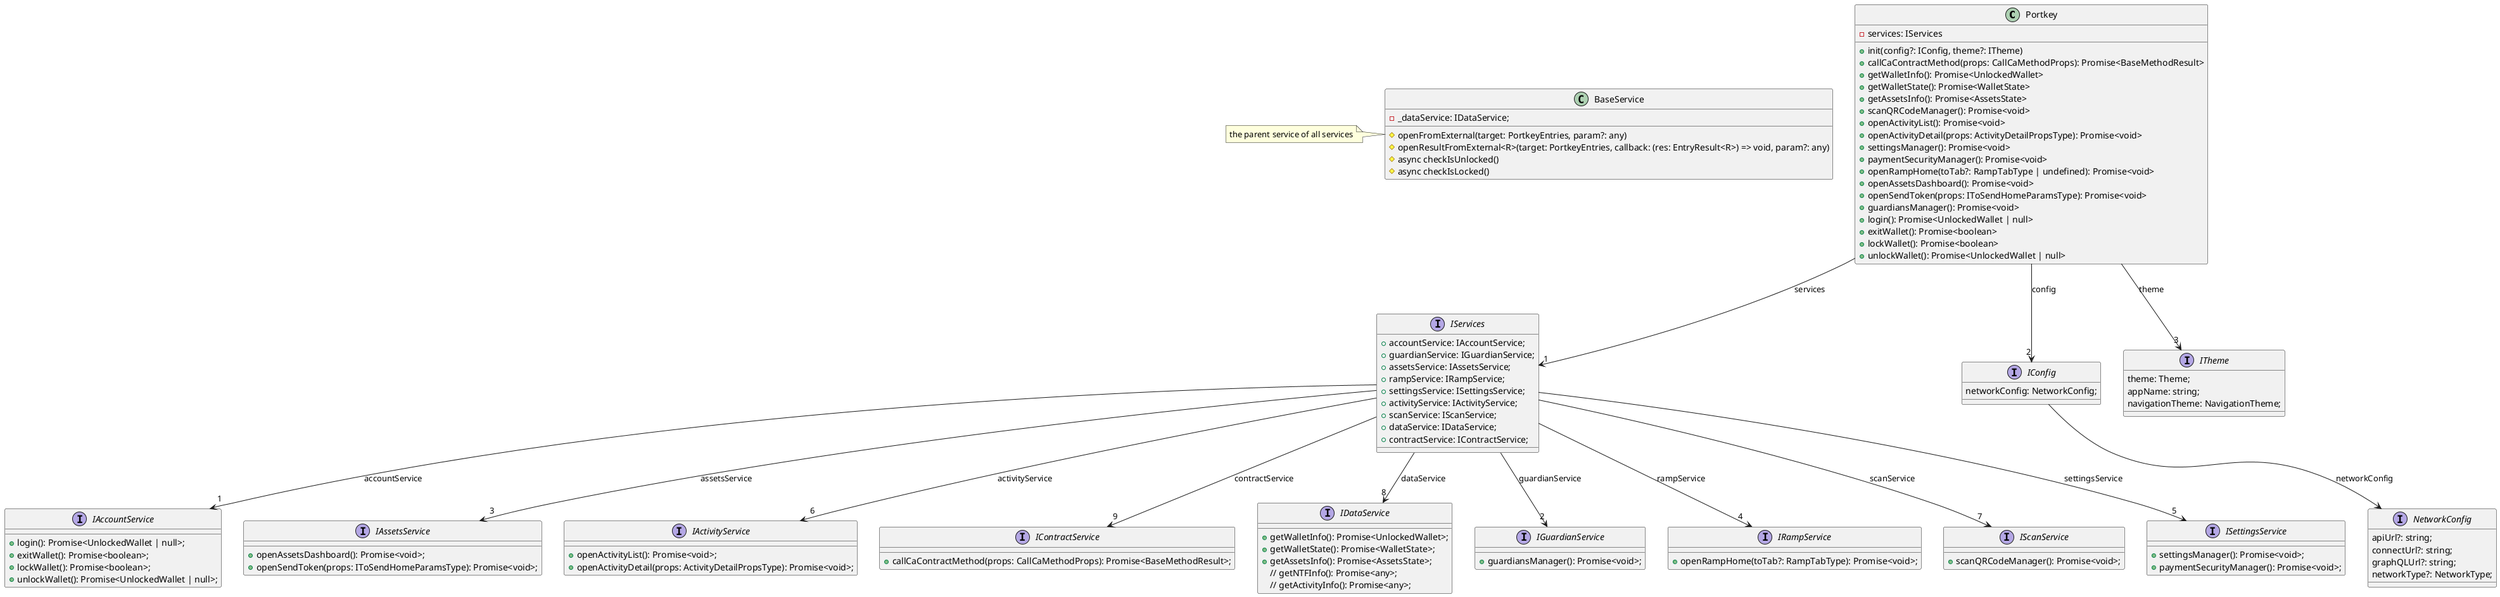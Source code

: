 @startuml
class Portkey {
  -services: IServices
  +init(config?: IConfig, theme?: ITheme) 
  +callCaContractMethod(props: CallCaMethodProps): Promise<BaseMethodResult>
  +getWalletInfo(): Promise<UnlockedWallet>
  +getWalletState(): Promise<WalletState>
  +getAssetsInfo(): Promise<AssetsState>
  +scanQRCodeManager(): Promise<void>
  +openActivityList(): Promise<void>
  +openActivityDetail(props: ActivityDetailPropsType): Promise<void>
  +settingsManager(): Promise<void>
  +paymentSecurityManager(): Promise<void>
  +openRampHome(toTab?: RampTabType | undefined): Promise<void>
  +openAssetsDashboard(): Promise<void>
  +openSendToken(props: IToSendHomeParamsType): Promise<void>
  +guardiansManager(): Promise<void>
  +login(): Promise<UnlockedWallet | null>
  +exitWallet(): Promise<boolean>
  +lockWallet(): Promise<boolean>
  +unlockWallet(): Promise<UnlockedWallet | null>
}
interface IServices {
  +accountService: IAccountService;
  +guardianService: IGuardianService;
  +assetsService: IAssetsService;
  +rampService: IRampService;
  +settingsService: ISettingsService;
  +activityService: IActivityService;
  +scanService: IScanService;
  +dataService: IDataService;
  +contractService: IContractService;
}
interface IAccountService {
  +login(): Promise<UnlockedWallet | null>;
  +exitWallet(): Promise<boolean>;
  +lockWallet(): Promise<boolean>;
  +unlockWallet(): Promise<UnlockedWallet | null>;
}
interface IAssetsService {
  +openAssetsDashboard(): Promise<void>;
  +openSendToken(props: IToSendHomeParamsType): Promise<void>;
}
interface IActivityService {
  +openActivityList(): Promise<void>;
  +openActivityDetail(props: ActivityDetailPropsType): Promise<void>;
}
interface IContractService {
  +callCaContractMethod(props: CallCaMethodProps): Promise<BaseMethodResult>;
}
interface IDataService {
  +getWalletInfo(): Promise<UnlockedWallet>;
  +getWalletState(): Promise<WalletState>;
  +getAssetsInfo(): Promise<AssetsState>;
  // getNTFInfo(): Promise<any>;
  // getActivityInfo(): Promise<any>;
}
interface IGuardianService {
  +guardiansManager(): Promise<void>;
}
interface IRampService {
  +openRampHome(toTab?: RampTabType): Promise<void>;
}
interface IScanService {
  +scanQRCodeManager(): Promise<void>;
}
interface ISettingsService {
  +settingsManager(): Promise<void>;
  +paymentSecurityManager(): Promise<void>;
}

class BaseService {
  -_dataService: IDataService;
  #openFromExternal(target: PortkeyEntries, param?: any)
  #openResultFromExternal<R>(target: PortkeyEntries, callback: (res: EntryResult<R>) => void, param?: any)
  #async checkIsUnlocked()
  #async checkIsLocked() 
}

interface IConfig {
  networkConfig: NetworkConfig;
}
interface NetworkConfig {
  apiUrl?: string;
  connectUrl?: string;
  graphQLUrl?: string;
  networkType?: NetworkType;
}
interface ITheme {
    theme: Theme;
    appName: string;
    navigationTheme: NavigationTheme;
}
note left of BaseService
    the parent service of all services
end note
Portkey --> "1" IServices: services
Portkey --> "2" IConfig: config
Portkey --> "3" ITheme: theme
IConfig --> NetworkConfig: networkConfig
IServices --> "1" IAccountService: accountService
IServices --> "2" IGuardianService: guardianService
IServices --> "3" IAssetsService: assetsService
IServices --> "4" IRampService: rampService
IServices --> "5" ISettingsService: settingsService
IServices --> "6" IActivityService: activityService
IServices --> "7" IScanService: scanService
IServices --> "8" IDataService: dataService
IServices --> "9" IContractService: contractService

' PortkeyAccountService ..|> IPortkeyAccountService
' UIManagerService ..|> IPortkeyUIManagerService
' Portkey ..|> IPortkeyAccountService
' Portkey ..|> IPortkeyUIManagerService
' Portkey --> PortkeyAccountService
' Portkey --> UIManagerService
' UIManagerService --> PortkeyAccountService  : "IoC"
' note "Use IoC, Service can continuous iteration" as N1
' PortkeyAccountService .. N1
' UIManagerService .. N1
@enduml